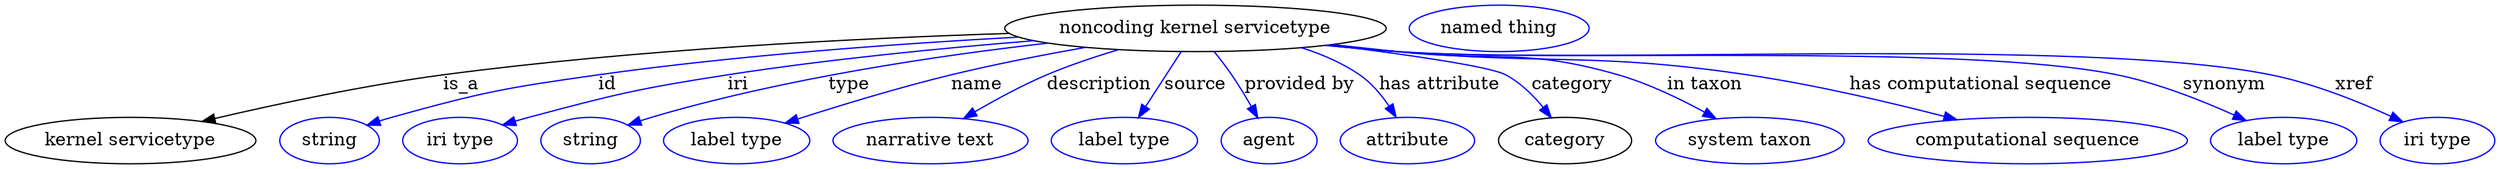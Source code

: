 digraph {
	graph [bb="0,0,1922,123"];
	node [label="\N"];
	"noncoding kernel servicetype"	[height=0.5,
		label="noncoding kernel servicetype",
		pos="919.84,105",
		width=4.0982];
	"kernel servicetype"	[height=0.5,
		pos="96.841,18",
		width=2.69];
	"noncoding kernel servicetype" -> "kernel servicetype"	[label=is_a,
		lp="351.84,61.5",
		pos="e,151.97,32.808 775.48,101.11 657.37,97.36 486.22,88.748 337.84,69 277.73,61 210.21,46.506 161.96,35.175"];
	id	[color=blue,
		height=0.5,
		label=string,
		pos="249.84,18",
		width=1.0652];
	"noncoding kernel servicetype" -> id	[color=blue,
		label=id,
		lp="464.84,61.5",
		pos="e,278.83,29.984 782.89,98.221 690.7,93.205 566.57,84.268 457.84,69 385.94,58.904 367.78,55.499 297.84,36 294.73,35.133 291.54,34.168 \
288.34,33.151",
		style=solid];
	iri	[color=blue,
		height=0.5,
		label="iri type",
		pos="350.84,18",
		width=1.2277];
	"noncoding kernel servicetype" -> iri	[color=blue,
		label=iri,
		lp="565.84,61.5",
		pos="e,384.12,30.005 794.58,95.488 724.67,89.837 636.14,81.187 557.84,69 489.11,58.301 472.09,53.797 404.84,36 401.26,35.052 397.56,34.014 \
393.85,32.933",
		style=solid];
	type	[color=blue,
		height=0.5,
		label=string,
		pos="451.84,18",
		width=1.0652];
	"noncoding kernel servicetype" -> type	[color=blue,
		label=type,
		lp="651.84,61.5",
		pos="e,480.5,29.968 805.5,93.555 719.81,83.809 600.34,66.121 498.84,36 495.94,35.139 492.96,34.197 489.97,33.212",
		style=solid];
	name	[color=blue,
		height=0.5,
		label="label type",
		pos="564.84,18",
		width=1.5707];
	"noncoding kernel servicetype" -> name	[color=blue,
		label=name,
		lp="750.84,61.5",
		pos="e,602.43,31.607 834.75,90.283 802.09,84.486 764.57,77.177 730.84,69 690.42,59.2 645.26,45.409 612.26,34.792",
		style=solid];
	description	[color=blue,
		height=0.5,
		label="narrative text",
		pos="714.84,18",
		width=2.0943];
	"noncoding kernel servicetype" -> description	[color=blue,
		label=description,
		lp="845.34,61.5",
		pos="e,740.49,35.167 860.19,88.457 842.12,83.057 822.42,76.458 804.84,69 785.82,60.93 765.63,49.953 749.2,40.34",
		style=solid];
	source	[color=blue,
		height=0.5,
		label="label type",
		pos="864.84,18",
		width=1.5707];
	"noncoding kernel servicetype" -> source	[color=blue,
		label=source,
		lp="919.84,61.5",
		pos="e,875.77,35.885 908.71,86.799 900.83,74.622 890.13,58.089 881.28,44.398",
		style=solid];
	"provided by"	[color=blue,
		height=0.5,
		label=agent,
		pos="976.84,18",
		width=1.0291];
	"noncoding kernel servicetype" -> "provided by"	[color=blue,
		label="provided by",
		lp="1000.3,61.5",
		pos="e,968.04,35.59 934.33,86.943 938.84,81.359 943.71,75.036 947.84,69 953.14,61.262 958.43,52.512 963.02,44.519",
		style=solid];
	"has attribute"	[color=blue,
		height=0.5,
		label=attribute,
		pos="1083.8,18",
		width=1.4443];
	"noncoding kernel servicetype" -> "has attribute"	[color=blue,
		label="has attribute",
		lp="1108.8,61.5",
		pos="e,1075.1,36.182 1002,89.976 1017.7,84.969 1033.5,78.186 1046.8,69 1055.9,62.769 1063.6,53.565 1069.6,44.747",
		style=solid];
	category	[height=0.5,
		pos="1204.8,18",
		width=1.4263];
	"noncoding kernel servicetype" -> category	[color=blue,
		label=category,
		lp="1210.3,61.5",
		pos="e,1194.4,35.743 1023.6,92.182 1082.7,84.864 1147.5,75.631 1159.8,69 1171,63.033 1180.8,53.169 1188.3,43.771",
		style=solid];
	"in taxon"	[color=blue,
		height=0.5,
		label="system taxon",
		pos="1346.8,18",
		width=2.022];
	"noncoding kernel servicetype" -> "in taxon"	[color=blue,
		label="in taxon",
		lp="1312.8,61.5",
		pos="e,1320.9,35.065 1025.6,92.434 1042.4,90.607 1059.6,88.746 1075.8,87 1151.4,78.885 1172.9,90.186 1245.8,69 1268.9,62.295 1293.1,50.506 \
1312,40.058",
		style=solid];
	"has computational sequence"	[color=blue,
		height=0.5,
		label="computational sequence",
		pos="1560.8,18",
		width=3.4303];
	"noncoding kernel servicetype" -> "has computational sequence"	[color=blue,
		label="has computational sequence",
		lp="1525.3,61.5",
		pos="e,1506.5,34.206 1023.4,92.097 1040.9,90.264 1058.9,88.489 1075.8,87 1195.6,76.483 1226.9,86.679 1345.8,69 1397.1,61.386 1454.1,47.874 \
1496.6,36.814",
		style=solid];
	synonym	[color=blue,
		height=0.5,
		label="label type",
		pos="1758.8,18",
		width=1.5707];
	"noncoding kernel servicetype" -> synonym	[color=blue,
		label=synonym,
		lp="1713.8,61.5",
		pos="e,1730,33.56 1020.9,91.857 1039.1,89.983 1058,88.257 1075.8,87 1198.9,78.31 1510,93.807 1630.8,69 1662.2,62.557 1695.9,49.108 1720.9,\
37.779",
		style=solid];
	xref	[color=blue,
		height=0.5,
		label="iri type",
		pos="1877.8,18",
		width=1.2277];
	"noncoding kernel servicetype" -> xref	[color=blue,
		label=xref,
		lp="1814.3,61.5",
		pos="e,1851.2,32.551 1020.4,91.815 1038.8,89.933 1057.9,88.215 1075.8,87 1225.3,76.876 1603,98.701 1749.8,69 1782.2,62.458 1817,48.387 \
1842.1,36.834",
		style=solid];
	"named thing_category"	[color=blue,
		height=0.5,
		label="named thing",
		pos="1154.8,105",
		width=1.9318];
}
